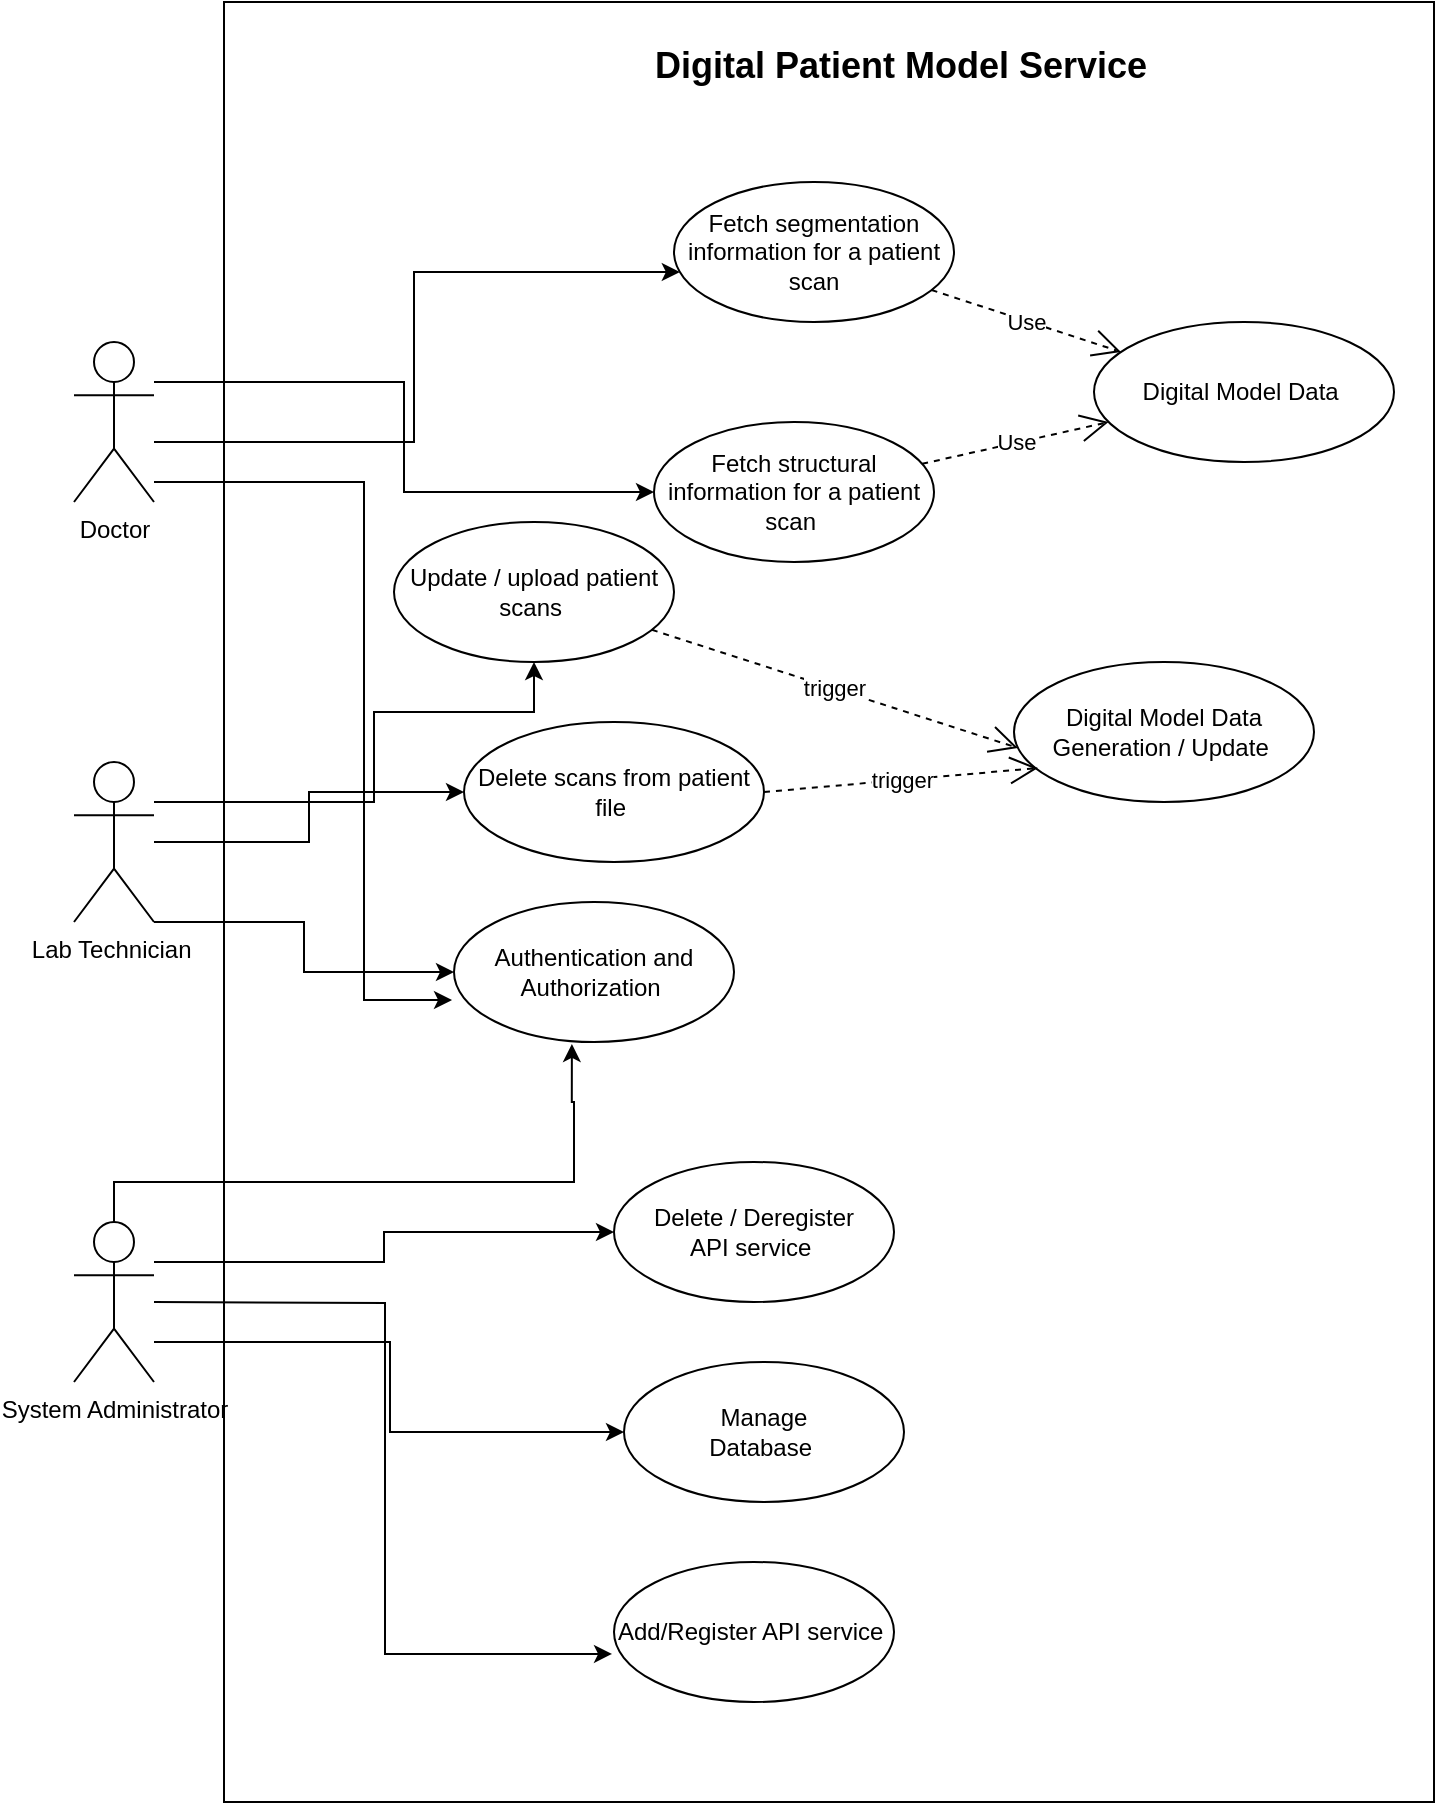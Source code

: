 <mxfile version="21.1.8" type="github">
  <diagram name="Page-1" id="073-A5HoCjjV2lGI__am">
    <mxGraphModel dx="2314" dy="1116" grid="1" gridSize="10" guides="1" tooltips="1" connect="1" arrows="1" fold="1" page="1" pageScale="1" pageWidth="850" pageHeight="1100" math="0" shadow="0">
      <root>
        <mxCell id="0" />
        <mxCell id="1" parent="0" />
        <mxCell id="Dz097fD4-B_uXPN6w9cI-42" value="" style="rounded=0;whiteSpace=wrap;html=1;" vertex="1" parent="1">
          <mxGeometry x="155" y="100" width="605" height="900" as="geometry" />
        </mxCell>
        <mxCell id="Dz097fD4-B_uXPN6w9cI-14" style="edgeStyle=orthogonalEdgeStyle;rounded=0;orthogonalLoop=1;jettySize=auto;html=1;" edge="1" parent="1" source="Dz097fD4-B_uXPN6w9cI-1" target="Dz097fD4-B_uXPN6w9cI-13">
          <mxGeometry relative="1" as="geometry">
            <mxPoint x="340" y="220" as="targetPoint" />
            <Array as="points">
              <mxPoint x="250" y="320" />
              <mxPoint x="250" y="235" />
            </Array>
          </mxGeometry>
        </mxCell>
        <mxCell id="Dz097fD4-B_uXPN6w9cI-15" style="edgeStyle=orthogonalEdgeStyle;rounded=0;orthogonalLoop=1;jettySize=auto;html=1;entryX=0;entryY=0.5;entryDx=0;entryDy=0;" edge="1" parent="1" source="Dz097fD4-B_uXPN6w9cI-1" target="Dz097fD4-B_uXPN6w9cI-12">
          <mxGeometry relative="1" as="geometry">
            <mxPoint x="320" y="350" as="targetPoint" />
            <Array as="points">
              <mxPoint x="245" y="290" />
              <mxPoint x="245" y="345" />
            </Array>
          </mxGeometry>
        </mxCell>
        <mxCell id="Dz097fD4-B_uXPN6w9cI-24" style="edgeStyle=orthogonalEdgeStyle;rounded=0;orthogonalLoop=1;jettySize=auto;html=1;entryX=-0.007;entryY=0.7;entryDx=0;entryDy=0;entryPerimeter=0;" edge="1" parent="1" source="Dz097fD4-B_uXPN6w9cI-1" target="Dz097fD4-B_uXPN6w9cI-23">
          <mxGeometry relative="1" as="geometry">
            <Array as="points">
              <mxPoint x="225" y="340" />
              <mxPoint x="225" y="599" />
            </Array>
          </mxGeometry>
        </mxCell>
        <mxCell id="Dz097fD4-B_uXPN6w9cI-1" value="Doctor" style="shape=umlActor;verticalLabelPosition=bottom;verticalAlign=top;html=1;" vertex="1" parent="1">
          <mxGeometry x="80" y="270" width="40" height="80" as="geometry" />
        </mxCell>
        <mxCell id="Dz097fD4-B_uXPN6w9cI-10" style="edgeStyle=orthogonalEdgeStyle;rounded=0;orthogonalLoop=1;jettySize=auto;html=1;" edge="1" parent="1" source="Dz097fD4-B_uXPN6w9cI-4" target="Dz097fD4-B_uXPN6w9cI-9">
          <mxGeometry relative="1" as="geometry" />
        </mxCell>
        <mxCell id="Dz097fD4-B_uXPN6w9cI-11" style="edgeStyle=orthogonalEdgeStyle;rounded=0;orthogonalLoop=1;jettySize=auto;html=1;" edge="1" parent="1" source="Dz097fD4-B_uXPN6w9cI-4" target="Dz097fD4-B_uXPN6w9cI-8">
          <mxGeometry relative="1" as="geometry">
            <Array as="points">
              <mxPoint x="230" y="500" />
              <mxPoint x="230" y="455" />
            </Array>
          </mxGeometry>
        </mxCell>
        <mxCell id="Dz097fD4-B_uXPN6w9cI-32" style="edgeStyle=orthogonalEdgeStyle;rounded=0;orthogonalLoop=1;jettySize=auto;html=1;" edge="1" parent="1" source="Dz097fD4-B_uXPN6w9cI-4" target="Dz097fD4-B_uXPN6w9cI-23">
          <mxGeometry relative="1" as="geometry">
            <Array as="points">
              <mxPoint x="195" y="560" />
              <mxPoint x="195" y="585" />
            </Array>
          </mxGeometry>
        </mxCell>
        <mxCell id="Dz097fD4-B_uXPN6w9cI-4" value="Lab Technician&amp;nbsp;" style="shape=umlActor;verticalLabelPosition=bottom;verticalAlign=top;html=1;" vertex="1" parent="1">
          <mxGeometry x="80" y="480" width="40" height="80" as="geometry" />
        </mxCell>
        <mxCell id="Dz097fD4-B_uXPN6w9cI-20" style="edgeStyle=orthogonalEdgeStyle;rounded=0;orthogonalLoop=1;jettySize=auto;html=1;entryX=-0.007;entryY=0.657;entryDx=0;entryDy=0;entryPerimeter=0;" edge="1" parent="1" target="Dz097fD4-B_uXPN6w9cI-16">
          <mxGeometry relative="1" as="geometry">
            <mxPoint x="120" y="750" as="sourcePoint" />
          </mxGeometry>
        </mxCell>
        <mxCell id="Dz097fD4-B_uXPN6w9cI-21" style="edgeStyle=orthogonalEdgeStyle;rounded=0;orthogonalLoop=1;jettySize=auto;html=1;" edge="1" parent="1" source="Dz097fD4-B_uXPN6w9cI-7" target="Dz097fD4-B_uXPN6w9cI-19">
          <mxGeometry relative="1" as="geometry">
            <Array as="points">
              <mxPoint x="235" y="730" />
              <mxPoint x="235" y="715" />
            </Array>
          </mxGeometry>
        </mxCell>
        <mxCell id="Dz097fD4-B_uXPN6w9cI-22" style="edgeStyle=orthogonalEdgeStyle;rounded=0;orthogonalLoop=1;jettySize=auto;html=1;entryX=0;entryY=0.5;entryDx=0;entryDy=0;" edge="1" parent="1" source="Dz097fD4-B_uXPN6w9cI-7" target="Dz097fD4-B_uXPN6w9cI-18">
          <mxGeometry relative="1" as="geometry">
            <Array as="points">
              <mxPoint x="238" y="770" />
              <mxPoint x="238" y="815" />
            </Array>
          </mxGeometry>
        </mxCell>
        <mxCell id="Dz097fD4-B_uXPN6w9cI-26" style="edgeStyle=orthogonalEdgeStyle;rounded=0;orthogonalLoop=1;jettySize=auto;html=1;entryX=0.421;entryY=1.014;entryDx=0;entryDy=0;entryPerimeter=0;" edge="1" parent="1" source="Dz097fD4-B_uXPN6w9cI-7" target="Dz097fD4-B_uXPN6w9cI-23">
          <mxGeometry relative="1" as="geometry">
            <Array as="points">
              <mxPoint x="100" y="690" />
              <mxPoint x="330" y="690" />
              <mxPoint x="330" y="650" />
              <mxPoint x="329" y="650" />
            </Array>
          </mxGeometry>
        </mxCell>
        <mxCell id="Dz097fD4-B_uXPN6w9cI-7" value="System Administrator" style="shape=umlActor;verticalLabelPosition=bottom;verticalAlign=top;html=1;" vertex="1" parent="1">
          <mxGeometry x="80" y="710" width="40" height="80" as="geometry" />
        </mxCell>
        <mxCell id="Dz097fD4-B_uXPN6w9cI-8" value="Update / upload patient scans&amp;nbsp;" style="ellipse;whiteSpace=wrap;html=1;" vertex="1" parent="1">
          <mxGeometry x="240" y="360" width="140" height="70" as="geometry" />
        </mxCell>
        <mxCell id="Dz097fD4-B_uXPN6w9cI-9" value="Delete scans from patient file&amp;nbsp;" style="ellipse;whiteSpace=wrap;html=1;" vertex="1" parent="1">
          <mxGeometry x="275" y="460" width="150" height="70" as="geometry" />
        </mxCell>
        <mxCell id="Dz097fD4-B_uXPN6w9cI-12" value="Fetch structural information for a patient scan&amp;nbsp;" style="ellipse;whiteSpace=wrap;html=1;" vertex="1" parent="1">
          <mxGeometry x="370" y="310" width="140" height="70" as="geometry" />
        </mxCell>
        <mxCell id="Dz097fD4-B_uXPN6w9cI-13" value="Fetch segmentation information for a patient scan" style="ellipse;whiteSpace=wrap;html=1;" vertex="1" parent="1">
          <mxGeometry x="380" y="190" width="140" height="70" as="geometry" />
        </mxCell>
        <mxCell id="Dz097fD4-B_uXPN6w9cI-16" value="Add/Register API service&amp;nbsp;" style="ellipse;whiteSpace=wrap;html=1;" vertex="1" parent="1">
          <mxGeometry x="350" y="880" width="140" height="70" as="geometry" />
        </mxCell>
        <mxCell id="Dz097fD4-B_uXPN6w9cI-18" value="Manage &lt;br&gt;Database&amp;nbsp;" style="ellipse;whiteSpace=wrap;html=1;" vertex="1" parent="1">
          <mxGeometry x="355" y="780" width="140" height="70" as="geometry" />
        </mxCell>
        <mxCell id="Dz097fD4-B_uXPN6w9cI-19" value="Delete / Deregister &lt;br&gt;API service&amp;nbsp;" style="ellipse;whiteSpace=wrap;html=1;" vertex="1" parent="1">
          <mxGeometry x="350" y="680" width="140" height="70" as="geometry" />
        </mxCell>
        <mxCell id="Dz097fD4-B_uXPN6w9cI-23" value="Authentication and Authorization&amp;nbsp;" style="ellipse;whiteSpace=wrap;html=1;" vertex="1" parent="1">
          <mxGeometry x="270" y="550" width="140" height="70" as="geometry" />
        </mxCell>
        <mxCell id="Dz097fD4-B_uXPN6w9cI-28" value="Digital Model Data&amp;nbsp;" style="ellipse;whiteSpace=wrap;html=1;" vertex="1" parent="1">
          <mxGeometry x="590" y="260" width="150" height="70" as="geometry" />
        </mxCell>
        <mxCell id="Dz097fD4-B_uXPN6w9cI-30" value="Use" style="endArrow=open;endSize=12;dashed=1;html=1;rounded=0;" edge="1" parent="1" source="Dz097fD4-B_uXPN6w9cI-13" target="Dz097fD4-B_uXPN6w9cI-28">
          <mxGeometry width="160" relative="1" as="geometry">
            <mxPoint x="340" y="540" as="sourcePoint" />
            <mxPoint x="500" y="540" as="targetPoint" />
          </mxGeometry>
        </mxCell>
        <mxCell id="Dz097fD4-B_uXPN6w9cI-31" value="Use" style="endArrow=open;endSize=12;dashed=1;html=1;rounded=0;" edge="1" parent="1" source="Dz097fD4-B_uXPN6w9cI-12" target="Dz097fD4-B_uXPN6w9cI-28">
          <mxGeometry width="160" relative="1" as="geometry">
            <mxPoint x="340" y="540" as="sourcePoint" />
            <mxPoint x="500" y="540" as="targetPoint" />
          </mxGeometry>
        </mxCell>
        <mxCell id="Dz097fD4-B_uXPN6w9cI-34" value="trigger" style="endArrow=open;endSize=12;dashed=1;html=1;rounded=0;entryX=0.013;entryY=0.614;entryDx=0;entryDy=0;entryPerimeter=0;" edge="1" parent="1" source="Dz097fD4-B_uXPN6w9cI-8" target="Dz097fD4-B_uXPN6w9cI-35">
          <mxGeometry width="160" relative="1" as="geometry">
            <mxPoint x="340" y="540" as="sourcePoint" />
            <mxPoint x="510" y="530" as="targetPoint" />
            <Array as="points" />
          </mxGeometry>
        </mxCell>
        <mxCell id="Dz097fD4-B_uXPN6w9cI-35" value="Digital Model Data&lt;br&gt;Generation / Update&amp;nbsp;" style="ellipse;whiteSpace=wrap;html=1;" vertex="1" parent="1">
          <mxGeometry x="550" y="430" width="150" height="70" as="geometry" />
        </mxCell>
        <mxCell id="Dz097fD4-B_uXPN6w9cI-36" value="trigger" style="endArrow=open;endSize=12;dashed=1;html=1;rounded=0;entryX=0.013;entryY=0.614;entryDx=0;entryDy=0;entryPerimeter=0;exitX=1;exitY=0.5;exitDx=0;exitDy=0;" edge="1" parent="1" source="Dz097fD4-B_uXPN6w9cI-9">
          <mxGeometry width="160" relative="1" as="geometry">
            <mxPoint x="379" y="424" as="sourcePoint" />
            <mxPoint x="562" y="483" as="targetPoint" />
            <Array as="points" />
          </mxGeometry>
        </mxCell>
        <mxCell id="Dz097fD4-B_uXPN6w9cI-43" value="&lt;font style=&quot;font-size: 18px;&quot;&gt;Digital Patient Model Service&lt;/font&gt;" style="text;strokeColor=none;fillColor=none;html=1;fontSize=24;fontStyle=1;verticalAlign=middle;align=center;" vertex="1" parent="1">
          <mxGeometry x="325" y="110" width="335" height="40" as="geometry" />
        </mxCell>
      </root>
    </mxGraphModel>
  </diagram>
</mxfile>
